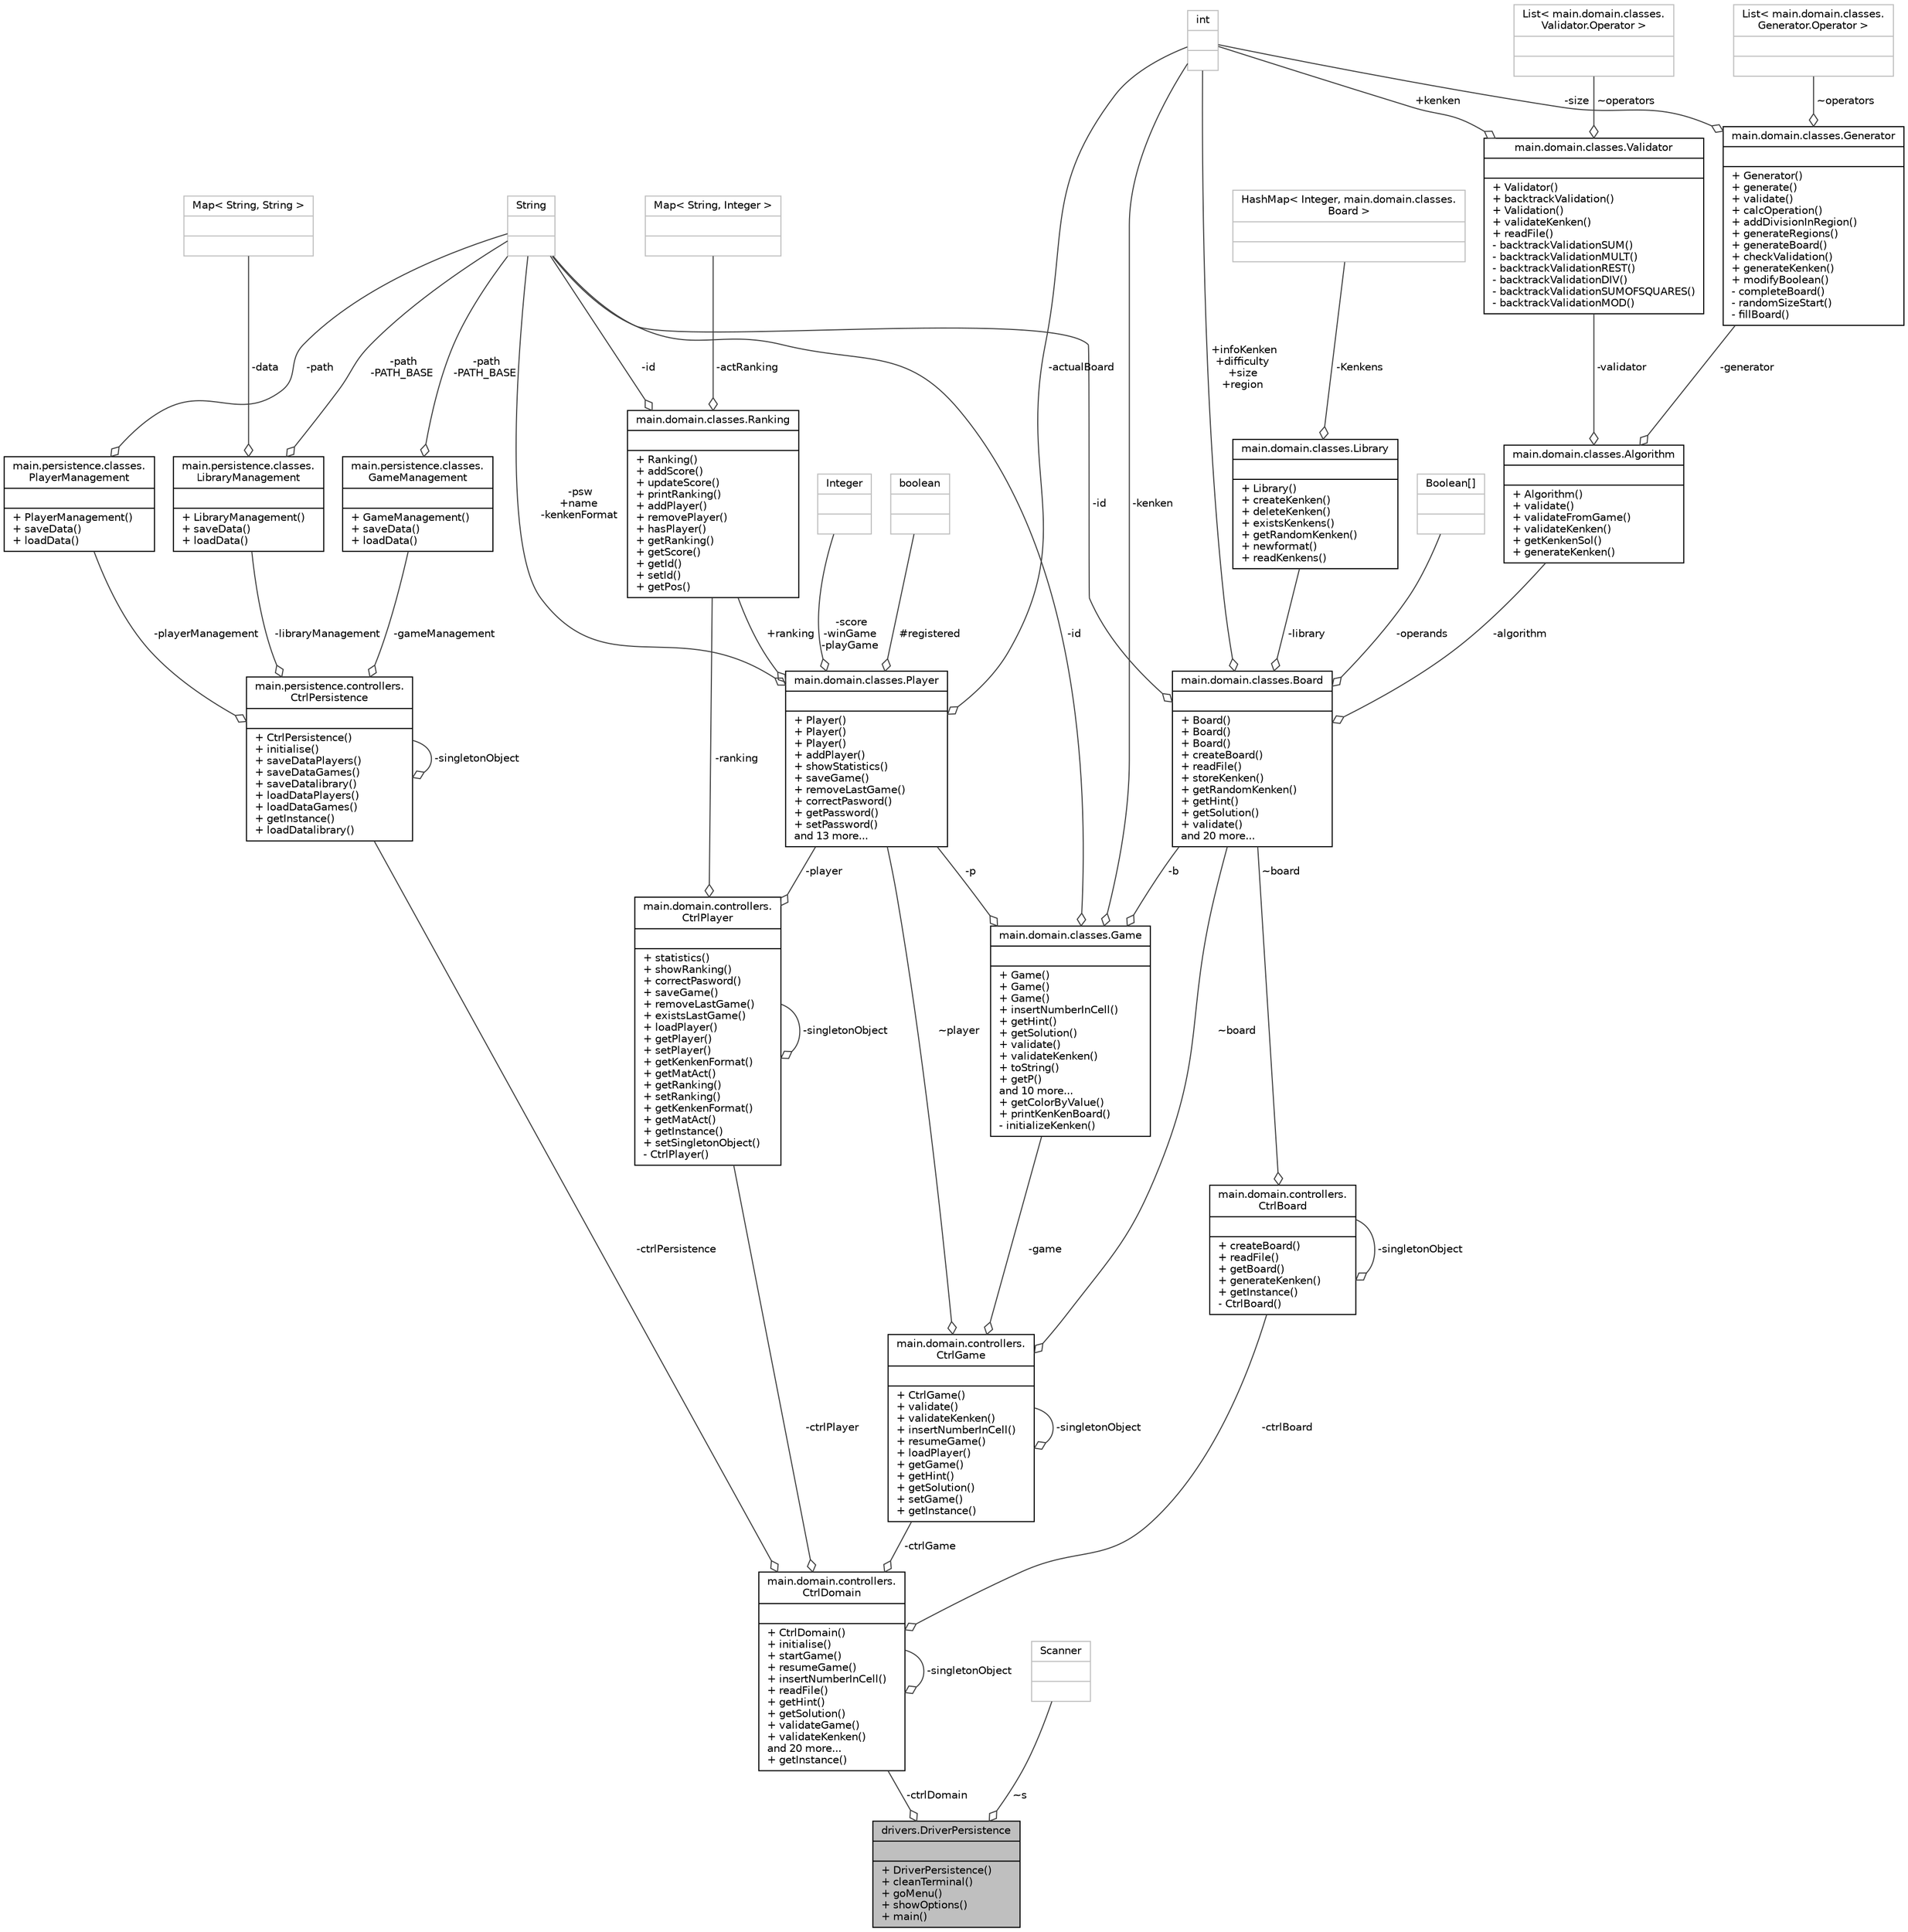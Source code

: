 digraph "drivers.DriverPersistence"
{
 // INTERACTIVE_SVG=YES
 // LATEX_PDF_SIZE
  edge [fontname="Helvetica",fontsize="10",labelfontname="Helvetica",labelfontsize="10"];
  node [fontname="Helvetica",fontsize="10",shape=record];
  Node1 [label="{drivers.DriverPersistence\n||+ DriverPersistence()\l+ cleanTerminal()\l+ goMenu()\l+ showOptions()\l+ main()\l}",height=0.2,width=0.4,color="black", fillcolor="grey75", style="filled", fontcolor="black",tooltip=" "];
  Node2 -> Node1 [color="grey25",fontsize="10",style="solid",label=" -ctrlDomain" ,arrowhead="odiamond",fontname="Helvetica"];
  Node2 [label="{main.domain.controllers.\lCtrlDomain\n||+ CtrlDomain()\l+ initialise()\l+ startGame()\l+ resumeGame()\l+ insertNumberInCell()\l+ readFile()\l+ getHint()\l+ getSolution()\l+ validateGame()\l+ validateKenken()\land 20 more...\l+ getInstance()\l}",height=0.2,width=0.4,color="black", fillcolor="white", style="filled",URL="$classmain_1_1domain_1_1controllers_1_1CtrlDomain.html",tooltip=" "];
  Node2 -> Node2 [color="grey25",fontsize="10",style="solid",label=" -singletonObject" ,arrowhead="odiamond",fontname="Helvetica"];
  Node3 -> Node2 [color="grey25",fontsize="10",style="solid",label=" -ctrlPersistence" ,arrowhead="odiamond",fontname="Helvetica"];
  Node3 [label="{main.persistence.controllers.\lCtrlPersistence\n||+ CtrlPersistence()\l+ initialise()\l+ saveDataPlayers()\l+ saveDataGames()\l+ saveDatalibrary()\l+ loadDataPlayers()\l+ loadDataGames()\l+ getInstance()\l+ loadDatalibrary()\l}",height=0.2,width=0.4,color="black", fillcolor="white", style="filled",URL="$classmain_1_1persistence_1_1controllers_1_1CtrlPersistence.html",tooltip=" "];
  Node4 -> Node3 [color="grey25",fontsize="10",style="solid",label=" -playerManagement" ,arrowhead="odiamond",fontname="Helvetica"];
  Node4 [label="{main.persistence.classes.\lPlayerManagement\n||+ PlayerManagement()\l+ saveData()\l+ loadData()\l}",height=0.2,width=0.4,color="black", fillcolor="white", style="filled",URL="$classmain_1_1persistence_1_1classes_1_1PlayerManagement.html",tooltip=" "];
  Node5 -> Node4 [color="grey25",fontsize="10",style="solid",label=" -path" ,arrowhead="odiamond",fontname="Helvetica"];
  Node5 [label="{String\n||}",height=0.2,width=0.4,color="grey75", fillcolor="white", style="filled",tooltip=" "];
  Node3 -> Node3 [color="grey25",fontsize="10",style="solid",label=" -singletonObject" ,arrowhead="odiamond",fontname="Helvetica"];
  Node6 -> Node3 [color="grey25",fontsize="10",style="solid",label=" -libraryManagement" ,arrowhead="odiamond",fontname="Helvetica"];
  Node6 [label="{main.persistence.classes.\lLibraryManagement\n||+ LibraryManagement()\l+ saveData()\l+ loadData()\l}",height=0.2,width=0.4,color="black", fillcolor="white", style="filled",URL="$classmain_1_1persistence_1_1classes_1_1LibraryManagement.html",tooltip=" "];
  Node5 -> Node6 [color="grey25",fontsize="10",style="solid",label=" -path\n-PATH_BASE" ,arrowhead="odiamond",fontname="Helvetica"];
  Node7 -> Node6 [color="grey25",fontsize="10",style="solid",label=" -data" ,arrowhead="odiamond",fontname="Helvetica"];
  Node7 [label="{Map\< String, String \>\n||}",height=0.2,width=0.4,color="grey75", fillcolor="white", style="filled",tooltip=" "];
  Node8 -> Node3 [color="grey25",fontsize="10",style="solid",label=" -gameManagement" ,arrowhead="odiamond",fontname="Helvetica"];
  Node8 [label="{main.persistence.classes.\lGameManagement\n||+ GameManagement()\l+ saveData()\l+ loadData()\l}",height=0.2,width=0.4,color="black", fillcolor="white", style="filled",URL="$classmain_1_1persistence_1_1classes_1_1GameManagement.html",tooltip=" "];
  Node5 -> Node8 [color="grey25",fontsize="10",style="solid",label=" -path\n-PATH_BASE" ,arrowhead="odiamond",fontname="Helvetica"];
  Node9 -> Node2 [color="grey25",fontsize="10",style="solid",label=" -ctrlGame" ,arrowhead="odiamond",fontname="Helvetica"];
  Node9 [label="{main.domain.controllers.\lCtrlGame\n||+ CtrlGame()\l+ validate()\l+ validateKenken()\l+ insertNumberInCell()\l+ resumeGame()\l+ loadPlayer()\l+ getGame()\l+ getHint()\l+ getSolution()\l+ setGame()\l+ getInstance()\l}",height=0.2,width=0.4,color="black", fillcolor="white", style="filled",URL="$classmain_1_1domain_1_1controllers_1_1CtrlGame.html",tooltip=" "];
  Node10 -> Node9 [color="grey25",fontsize="10",style="solid",label=" -game" ,arrowhead="odiamond",fontname="Helvetica"];
  Node10 [label="{main.domain.classes.Game\n||+ Game()\l+ Game()\l+ Game()\l+ insertNumberInCell()\l+ getHint()\l+ getSolution()\l+ validate()\l+ validateKenken()\l+ toString()\l+ getP()\land 10 more...\l+ getColorByValue()\l+ printKenKenBoard()\l- initializeKenken()\l}",height=0.2,width=0.4,color="black", fillcolor="white", style="filled",URL="$classmain_1_1domain_1_1classes_1_1Game.html",tooltip=" "];
  Node5 -> Node10 [color="grey25",fontsize="10",style="solid",label=" -id" ,arrowhead="odiamond",fontname="Helvetica"];
  Node11 -> Node10 [color="grey25",fontsize="10",style="solid",label=" -p" ,arrowhead="odiamond",fontname="Helvetica"];
  Node11 [label="{main.domain.classes.Player\n||+ Player()\l+ Player()\l+ Player()\l+ addPlayer()\l+ showStatistics()\l+ saveGame()\l+ removeLastGame()\l+ correctPasword()\l+ getPassword()\l+ setPassword()\land 13 more...\l}",height=0.2,width=0.4,color="black", fillcolor="white", style="filled",URL="$classmain_1_1domain_1_1classes_1_1Player.html",tooltip=" "];
  Node12 -> Node11 [color="grey25",fontsize="10",style="solid",label=" -score\n-winGame\n-playGame" ,arrowhead="odiamond",fontname="Helvetica"];
  Node12 [label="{Integer\n||}",height=0.2,width=0.4,color="grey75", fillcolor="white", style="filled",tooltip=" "];
  Node5 -> Node11 [color="grey25",fontsize="10",style="solid",label=" -psw\n+name\n-kenkenFormat" ,arrowhead="odiamond",fontname="Helvetica"];
  Node13 -> Node11 [color="grey25",fontsize="10",style="solid",label=" +ranking" ,arrowhead="odiamond",fontname="Helvetica"];
  Node13 [label="{main.domain.classes.Ranking\n||+ Ranking()\l+ addScore()\l+ updateScore()\l+ printRanking()\l+ addPlayer()\l+ removePlayer()\l+ hasPlayer()\l+ getRanking()\l+ getScore()\l+ getId()\l+ setId()\l+ getPos()\l}",height=0.2,width=0.4,color="black", fillcolor="white", style="filled",URL="$classmain_1_1domain_1_1classes_1_1Ranking.html",tooltip=" "];
  Node5 -> Node13 [color="grey25",fontsize="10",style="solid",label=" -id" ,arrowhead="odiamond",fontname="Helvetica"];
  Node14 -> Node13 [color="grey25",fontsize="10",style="solid",label=" -actRanking" ,arrowhead="odiamond",fontname="Helvetica"];
  Node14 [label="{Map\< String, Integer \>\n||}",height=0.2,width=0.4,color="grey75", fillcolor="white", style="filled",tooltip=" "];
  Node15 -> Node11 [color="grey25",fontsize="10",style="solid",label=" -actualBoard" ,arrowhead="odiamond",fontname="Helvetica"];
  Node15 [label="{int\n||}",height=0.2,width=0.4,color="grey75", fillcolor="white", style="filled",tooltip=" "];
  Node16 -> Node11 [color="grey25",fontsize="10",style="solid",label=" #registered" ,arrowhead="odiamond",fontname="Helvetica"];
  Node16 [label="{boolean\n||}",height=0.2,width=0.4,color="grey75", fillcolor="white", style="filled",tooltip=" "];
  Node15 -> Node10 [color="grey25",fontsize="10",style="solid",label=" -kenken" ,arrowhead="odiamond",fontname="Helvetica"];
  Node17 -> Node10 [color="grey25",fontsize="10",style="solid",label=" -b" ,arrowhead="odiamond",fontname="Helvetica"];
  Node17 [label="{main.domain.classes.Board\n||+ Board()\l+ Board()\l+ Board()\l+ createBoard()\l+ readFile()\l+ storeKenken()\l+ getRandomKenken()\l+ getHint()\l+ getSolution()\l+ validate()\land 20 more...\l}",height=0.2,width=0.4,color="black", fillcolor="white", style="filled",URL="$classmain_1_1domain_1_1classes_1_1Board.html",tooltip=" "];
  Node5 -> Node17 [color="grey25",fontsize="10",style="solid",label=" -id" ,arrowhead="odiamond",fontname="Helvetica"];
  Node18 -> Node17 [color="grey25",fontsize="10",style="solid",label=" -library" ,arrowhead="odiamond",fontname="Helvetica"];
  Node18 [label="{main.domain.classes.Library\n||+ Library()\l+ createKenken()\l+ deleteKenken()\l+ existsKenkens()\l+ getRandomKenken()\l+ newformat()\l+ readKenkens()\l}",height=0.2,width=0.4,color="black", fillcolor="white", style="filled",URL="$classmain_1_1domain_1_1classes_1_1Library.html",tooltip=" "];
  Node19 -> Node18 [color="grey25",fontsize="10",style="solid",label=" -Kenkens" ,arrowhead="odiamond",fontname="Helvetica"];
  Node19 [label="{HashMap\< Integer, main.domain.classes.\lBoard \>\n||}",height=0.2,width=0.4,color="grey75", fillcolor="white", style="filled",tooltip=" "];
  Node15 -> Node17 [color="grey25",fontsize="10",style="solid",label=" +infoKenken\n+difficulty\n+size\n+region" ,arrowhead="odiamond",fontname="Helvetica"];
  Node20 -> Node17 [color="grey25",fontsize="10",style="solid",label=" -operands" ,arrowhead="odiamond",fontname="Helvetica"];
  Node20 [label="{Boolean[]\n||}",height=0.2,width=0.4,color="grey75", fillcolor="white", style="filled",tooltip=" "];
  Node21 -> Node17 [color="grey25",fontsize="10",style="solid",label=" -algorithm" ,arrowhead="odiamond",fontname="Helvetica"];
  Node21 [label="{main.domain.classes.Algorithm\n||+ Algorithm()\l+ validate()\l+ validateFromGame()\l+ validateKenken()\l+ getKenkenSol()\l+ generateKenken()\l}",height=0.2,width=0.4,color="black", fillcolor="white", style="filled",URL="$classmain_1_1domain_1_1classes_1_1Algorithm.html",tooltip=" "];
  Node22 -> Node21 [color="grey25",fontsize="10",style="solid",label=" -validator" ,arrowhead="odiamond",fontname="Helvetica"];
  Node22 [label="{main.domain.classes.Validator\n||+ Validator()\l+ backtrackValidation()\l+ Validation()\l+ validateKenken()\l+ readFile()\l- backtrackValidationSUM()\l- backtrackValidationMULT()\l- backtrackValidationREST()\l- backtrackValidationDIV()\l- backtrackValidationSUMOFSQUARES()\l- backtrackValidationMOD()\l}",height=0.2,width=0.4,color="black", fillcolor="white", style="filled",URL="$classmain_1_1domain_1_1classes_1_1Validator.html",tooltip=" "];
  Node23 -> Node22 [color="grey25",fontsize="10",style="solid",label=" ~operators" ,arrowhead="odiamond",fontname="Helvetica"];
  Node23 [label="{List\< main.domain.classes.\lValidator.Operator \>\n||}",height=0.2,width=0.4,color="grey75", fillcolor="white", style="filled",tooltip=" "];
  Node15 -> Node22 [color="grey25",fontsize="10",style="solid",label=" +kenken" ,arrowhead="odiamond",fontname="Helvetica"];
  Node24 -> Node21 [color="grey25",fontsize="10",style="solid",label=" -generator" ,arrowhead="odiamond",fontname="Helvetica"];
  Node24 [label="{main.domain.classes.Generator\n||+ Generator()\l+ generate()\l+ validate()\l+ calcOperation()\l+ addDivisionInRegion()\l+ generateRegions()\l+ generateBoard()\l+ checkValidation()\l+ generateKenken()\l+ modifyBoolean()\l- completeBoard()\l- randomSizeStart()\l- fillBoard()\l}",height=0.2,width=0.4,color="black", fillcolor="white", style="filled",URL="$classmain_1_1domain_1_1classes_1_1Generator.html",tooltip=" "];
  Node15 -> Node24 [color="grey25",fontsize="10",style="solid",label=" -size" ,arrowhead="odiamond",fontname="Helvetica"];
  Node25 -> Node24 [color="grey25",fontsize="10",style="solid",label=" ~operators" ,arrowhead="odiamond",fontname="Helvetica"];
  Node25 [label="{List\< main.domain.classes.\lGenerator.Operator \>\n||}",height=0.2,width=0.4,color="grey75", fillcolor="white", style="filled",tooltip=" "];
  Node11 -> Node9 [color="grey25",fontsize="10",style="solid",label=" ~player" ,arrowhead="odiamond",fontname="Helvetica"];
  Node9 -> Node9 [color="grey25",fontsize="10",style="solid",label=" -singletonObject" ,arrowhead="odiamond",fontname="Helvetica"];
  Node17 -> Node9 [color="grey25",fontsize="10",style="solid",label=" ~board" ,arrowhead="odiamond",fontname="Helvetica"];
  Node26 -> Node2 [color="grey25",fontsize="10",style="solid",label=" -ctrlBoard" ,arrowhead="odiamond",fontname="Helvetica"];
  Node26 [label="{main.domain.controllers.\lCtrlBoard\n||+ createBoard()\l+ readFile()\l+ getBoard()\l+ generateKenken()\l+ getInstance()\l- CtrlBoard()\l}",height=0.2,width=0.4,color="black", fillcolor="white", style="filled",URL="$classmain_1_1domain_1_1controllers_1_1CtrlBoard.html",tooltip=" "];
  Node17 -> Node26 [color="grey25",fontsize="10",style="solid",label=" ~board" ,arrowhead="odiamond",fontname="Helvetica"];
  Node26 -> Node26 [color="grey25",fontsize="10",style="solid",label=" -singletonObject" ,arrowhead="odiamond",fontname="Helvetica"];
  Node27 -> Node2 [color="grey25",fontsize="10",style="solid",label=" -ctrlPlayer" ,arrowhead="odiamond",fontname="Helvetica"];
  Node27 [label="{main.domain.controllers.\lCtrlPlayer\n||+ statistics()\l+ showRanking()\l+ correctPasword()\l+ saveGame()\l+ removeLastGame()\l+ existsLastGame()\l+ loadPlayer()\l+ getPlayer()\l+ setPlayer()\l+ getKenkenFormat()\l+ getMatAct()\l+ getRanking()\l+ setRanking()\l+ getKenkenFormat()\l+ getMatAct()\l+ getInstance()\l+ setSingletonObject()\l- CtrlPlayer()\l}",height=0.2,width=0.4,color="black", fillcolor="white", style="filled",URL="$classmain_1_1domain_1_1controllers_1_1CtrlPlayer.html",tooltip=" "];
  Node11 -> Node27 [color="grey25",fontsize="10",style="solid",label=" -player" ,arrowhead="odiamond",fontname="Helvetica"];
  Node13 -> Node27 [color="grey25",fontsize="10",style="solid",label=" -ranking" ,arrowhead="odiamond",fontname="Helvetica"];
  Node27 -> Node27 [color="grey25",fontsize="10",style="solid",label=" -singletonObject" ,arrowhead="odiamond",fontname="Helvetica"];
  Node28 -> Node1 [color="grey25",fontsize="10",style="solid",label=" ~s" ,arrowhead="odiamond",fontname="Helvetica"];
  Node28 [label="{Scanner\n||}",height=0.2,width=0.4,color="grey75", fillcolor="white", style="filled",tooltip=" "];
}
